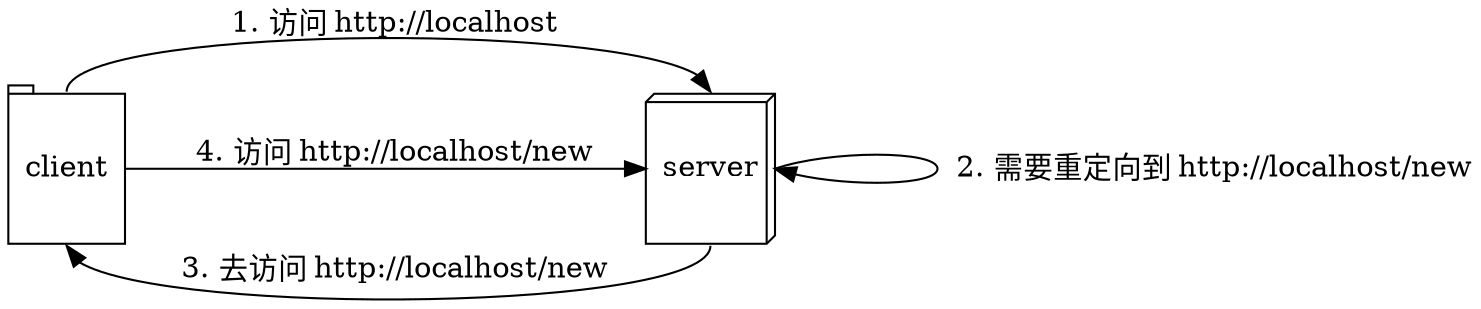 digraph redirect {
  rankdir=LR;
  node [height=1];
  client [shape=tab];
  server [shape=box3d];

  client:n -> server:n [label="  1. 访问 http://localhost"];
  server:e -> server:e [label="  2. 需要重定向到 http://localhost/new"];
  server:s -> client:s [label="  3. 去访问 http://localhost/new"];
  client:e -> server:w [label="  4. 访问 http://localhost/new"];
}
